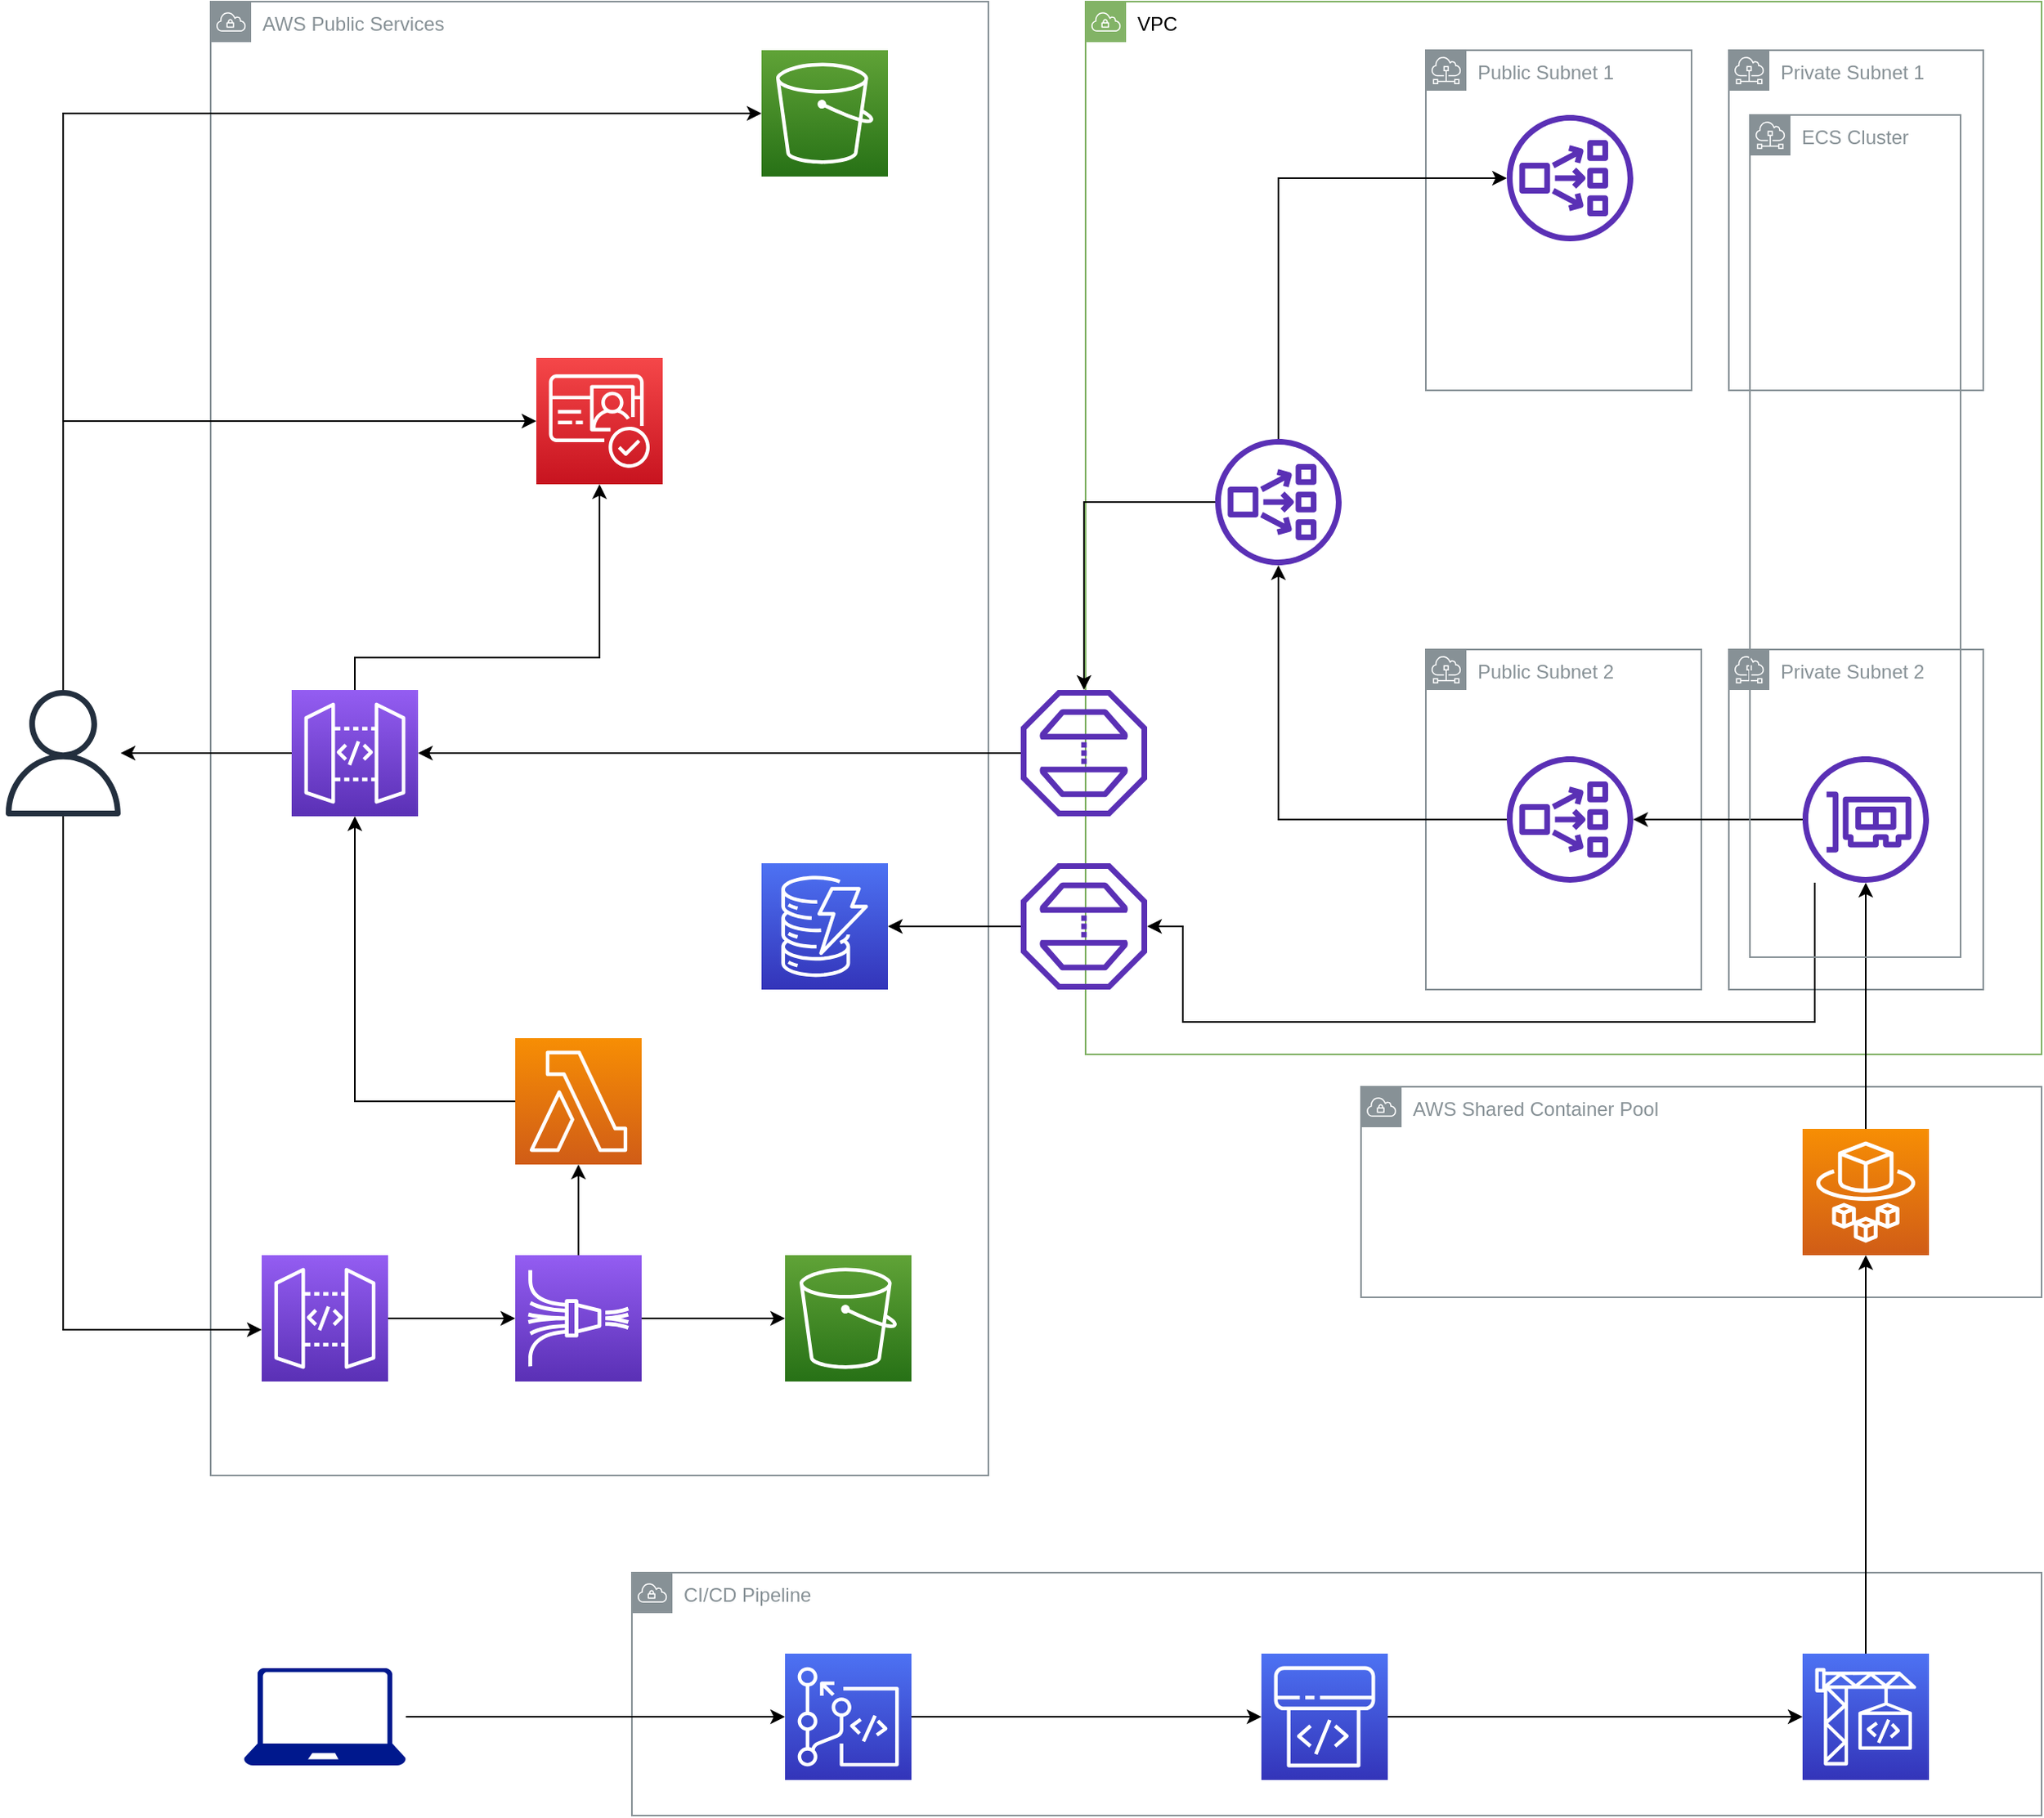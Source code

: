 <mxfile version="13.10.6" type="github">
  <diagram id="kDv7-Yr7B3Lb440SBTyt" name="Page-1">
    <mxGraphModel dx="1730" dy="933" grid="1" gridSize="10" guides="1" tooltips="1" connect="1" arrows="1" fold="1" page="1" pageScale="1" pageWidth="1400" pageHeight="1500" math="0" shadow="0">
      <root>
        <mxCell id="0" />
        <mxCell id="1" parent="0" />
        <mxCell id="qZjEwAZi6zVkStqaSP1n-84" value="Public Subnet 2" style="outlineConnect=0;gradientColor=none;html=1;whiteSpace=wrap;fontSize=12;fontStyle=0;shape=mxgraph.aws4.group;grIcon=mxgraph.aws4.group_subnet;strokeColor=#879196;fillColor=none;verticalAlign=top;align=left;spacingLeft=30;fontColor=#879196;dashed=0;glass=0;" vertex="1" parent="1">
          <mxGeometry x="900" y="450" width="170" height="210" as="geometry" />
        </mxCell>
        <mxCell id="qZjEwAZi6zVkStqaSP1n-80" value="AWS Public Services&lt;br&gt;" style="outlineConnect=0;gradientColor=none;html=1;whiteSpace=wrap;fontSize=12;fontStyle=0;shape=mxgraph.aws4.group;grIcon=mxgraph.aws4.group_vpc;strokeColor=#879196;fillColor=none;verticalAlign=top;align=left;spacingLeft=30;fontColor=#879196;dashed=0;glass=0;" vertex="1" parent="1">
          <mxGeometry x="150" y="50" width="480" height="910" as="geometry" />
        </mxCell>
        <mxCell id="qZjEwAZi6zVkStqaSP1n-34" value="AWS Shared Container Pool" style="outlineConnect=0;gradientColor=none;html=1;whiteSpace=wrap;fontSize=12;fontStyle=0;shape=mxgraph.aws4.group;grIcon=mxgraph.aws4.group_vpc;strokeColor=#879196;fillColor=none;verticalAlign=top;align=left;spacingLeft=30;fontColor=#879196;dashed=0;glass=0;" vertex="1" parent="1">
          <mxGeometry x="860" y="720" width="420" height="130" as="geometry" />
        </mxCell>
        <mxCell id="qZjEwAZi6zVkStqaSP1n-11" value="VPC" style="outlineConnect=0;html=1;whiteSpace=wrap;fontSize=12;fontStyle=0;shape=mxgraph.aws4.group;grIcon=mxgraph.aws4.group_vpc;strokeColor=#82b366;verticalAlign=top;align=left;spacingLeft=30;dashed=0;glass=0;fillColor=none;" vertex="1" parent="1">
          <mxGeometry x="690" y="50" width="590" height="650" as="geometry" />
        </mxCell>
        <mxCell id="qZjEwAZi6zVkStqaSP1n-3" style="edgeStyle=orthogonalEdgeStyle;rounded=0;orthogonalLoop=1;jettySize=auto;html=1;" edge="1" parent="1" source="qZjEwAZi6zVkStqaSP1n-1" target="qZjEwAZi6zVkStqaSP1n-2">
          <mxGeometry relative="1" as="geometry">
            <Array as="points">
              <mxPoint x="59" y="119" />
            </Array>
          </mxGeometry>
        </mxCell>
        <mxCell id="qZjEwAZi6zVkStqaSP1n-100" style="edgeStyle=orthogonalEdgeStyle;rounded=0;orthogonalLoop=1;jettySize=auto;html=1;" edge="1" parent="1" source="qZjEwAZi6zVkStqaSP1n-1" target="qZjEwAZi6zVkStqaSP1n-90">
          <mxGeometry relative="1" as="geometry">
            <Array as="points">
              <mxPoint x="59" y="870" />
              <mxPoint x="221" y="870" />
            </Array>
          </mxGeometry>
        </mxCell>
        <mxCell id="qZjEwAZi6zVkStqaSP1n-1" value="" style="outlineConnect=0;fontColor=#232F3E;gradientColor=none;fillColor=#232F3E;strokeColor=none;dashed=0;verticalLabelPosition=bottom;verticalAlign=top;align=center;html=1;fontSize=12;fontStyle=0;aspect=fixed;pointerEvents=1;shape=mxgraph.aws4.user;" vertex="1" parent="1">
          <mxGeometry x="20" y="475" width="78" height="78" as="geometry" />
        </mxCell>
        <mxCell id="qZjEwAZi6zVkStqaSP1n-2" value="" style="outlineConnect=0;fontColor=#232F3E;gradientColor=#60A337;gradientDirection=north;fillColor=#277116;strokeColor=#ffffff;dashed=0;verticalLabelPosition=bottom;verticalAlign=top;align=center;html=1;fontSize=12;fontStyle=0;aspect=fixed;shape=mxgraph.aws4.resourceIcon;resIcon=mxgraph.aws4.s3;" vertex="1" parent="1">
          <mxGeometry x="490" y="80" width="78" height="78" as="geometry" />
        </mxCell>
        <mxCell id="qZjEwAZi6zVkStqaSP1n-14" value="Public Subnet 1" style="outlineConnect=0;gradientColor=none;html=1;whiteSpace=wrap;fontSize=12;fontStyle=0;shape=mxgraph.aws4.group;grIcon=mxgraph.aws4.group_subnet;strokeColor=#879196;fillColor=none;verticalAlign=top;align=left;spacingLeft=30;fontColor=#879196;dashed=0;glass=0;" vertex="1" parent="1">
          <mxGeometry x="900" y="80" width="164" height="210" as="geometry" />
        </mxCell>
        <mxCell id="qZjEwAZi6zVkStqaSP1n-18" value="Private Subnet 1" style="outlineConnect=0;gradientColor=none;html=1;whiteSpace=wrap;fontSize=12;fontStyle=0;shape=mxgraph.aws4.group;grIcon=mxgraph.aws4.group_subnet;strokeColor=#879196;fillColor=none;verticalAlign=top;align=left;spacingLeft=30;fontColor=#879196;dashed=0;glass=0;" vertex="1" parent="1">
          <mxGeometry x="1087" y="80" width="157" height="210" as="geometry" />
        </mxCell>
        <mxCell id="qZjEwAZi6zVkStqaSP1n-19" value="Private Subnet 2" style="outlineConnect=0;gradientColor=none;html=1;whiteSpace=wrap;fontSize=12;fontStyle=0;shape=mxgraph.aws4.group;grIcon=mxgraph.aws4.group_subnet;strokeColor=#879196;fillColor=none;verticalAlign=top;align=left;spacingLeft=30;fontColor=#879196;dashed=0;glass=0;" vertex="1" parent="1">
          <mxGeometry x="1087" y="450" width="157" height="210" as="geometry" />
        </mxCell>
        <mxCell id="qZjEwAZi6zVkStqaSP1n-85" style="edgeStyle=orthogonalEdgeStyle;rounded=0;orthogonalLoop=1;jettySize=auto;html=1;" edge="1" parent="1" source="qZjEwAZi6zVkStqaSP1n-21" target="qZjEwAZi6zVkStqaSP1n-23">
          <mxGeometry relative="1" as="geometry">
            <Array as="points">
              <mxPoint x="809" y="159" />
            </Array>
          </mxGeometry>
        </mxCell>
        <mxCell id="qZjEwAZi6zVkStqaSP1n-88" style="edgeStyle=orthogonalEdgeStyle;rounded=0;orthogonalLoop=1;jettySize=auto;html=1;" edge="1" parent="1" source="qZjEwAZi6zVkStqaSP1n-21" target="qZjEwAZi6zVkStqaSP1n-68">
          <mxGeometry relative="1" as="geometry" />
        </mxCell>
        <mxCell id="qZjEwAZi6zVkStqaSP1n-21" value="" style="outlineConnect=0;fontColor=#232F3E;gradientColor=none;fillColor=#5A30B5;strokeColor=none;dashed=0;verticalLabelPosition=bottom;verticalAlign=top;align=center;html=1;fontSize=12;fontStyle=0;aspect=fixed;pointerEvents=1;shape=mxgraph.aws4.network_load_balancer;glass=0;" vertex="1" parent="1">
          <mxGeometry x="770" y="320" width="78" height="78" as="geometry" />
        </mxCell>
        <mxCell id="qZjEwAZi6zVkStqaSP1n-87" style="edgeStyle=orthogonalEdgeStyle;rounded=0;orthogonalLoop=1;jettySize=auto;html=1;" edge="1" parent="1" source="qZjEwAZi6zVkStqaSP1n-22" target="qZjEwAZi6zVkStqaSP1n-21">
          <mxGeometry relative="1" as="geometry" />
        </mxCell>
        <mxCell id="qZjEwAZi6zVkStqaSP1n-22" value="" style="outlineConnect=0;fontColor=#232F3E;gradientColor=none;fillColor=#5A30B5;strokeColor=none;dashed=0;verticalLabelPosition=bottom;verticalAlign=top;align=center;html=1;fontSize=12;fontStyle=0;aspect=fixed;pointerEvents=1;shape=mxgraph.aws4.network_load_balancer;glass=0;" vertex="1" parent="1">
          <mxGeometry x="950" y="516" width="78" height="78" as="geometry" />
        </mxCell>
        <mxCell id="qZjEwAZi6zVkStqaSP1n-23" value="" style="outlineConnect=0;fontColor=#232F3E;gradientColor=none;fillColor=#5A30B5;strokeColor=none;dashed=0;verticalLabelPosition=bottom;verticalAlign=top;align=center;html=1;fontSize=12;fontStyle=0;aspect=fixed;pointerEvents=1;shape=mxgraph.aws4.network_load_balancer;glass=0;" vertex="1" parent="1">
          <mxGeometry x="950" y="120" width="78" height="78" as="geometry" />
        </mxCell>
        <mxCell id="qZjEwAZi6zVkStqaSP1n-28" value="" style="outlineConnect=0;fontColor=#232F3E;gradientColor=#F78E04;gradientDirection=north;fillColor=#D05C17;strokeColor=#ffffff;dashed=0;verticalLabelPosition=bottom;verticalAlign=top;align=center;html=1;fontSize=12;fontStyle=0;aspect=fixed;shape=mxgraph.aws4.resourceIcon;resIcon=mxgraph.aws4.fargate;glass=0;" vertex="1" parent="1">
          <mxGeometry x="1132.5" y="746" width="78" height="78" as="geometry" />
        </mxCell>
        <mxCell id="qZjEwAZi6zVkStqaSP1n-39" style="edgeStyle=orthogonalEdgeStyle;rounded=0;orthogonalLoop=1;jettySize=auto;html=1;" edge="1" parent="1" source="qZjEwAZi6zVkStqaSP1n-67" target="qZjEwAZi6zVkStqaSP1n-22">
          <mxGeometry relative="1" as="geometry">
            <mxPoint x="960" y="869" as="sourcePoint" />
            <Array as="points" />
          </mxGeometry>
        </mxCell>
        <mxCell id="qZjEwAZi6zVkStqaSP1n-40" style="edgeStyle=orthogonalEdgeStyle;rounded=0;orthogonalLoop=1;jettySize=auto;html=1;" edge="1" parent="1" source="qZjEwAZi6zVkStqaSP1n-28" target="qZjEwAZi6zVkStqaSP1n-67">
          <mxGeometry relative="1" as="geometry">
            <mxPoint x="1038" y="869.143" as="targetPoint" />
            <Array as="points">
              <mxPoint x="1169" y="749" />
            </Array>
          </mxGeometry>
        </mxCell>
        <mxCell id="qZjEwAZi6zVkStqaSP1n-46" value="CI/CD Pipeline" style="outlineConnect=0;gradientColor=none;html=1;whiteSpace=wrap;fontSize=12;fontStyle=0;shape=mxgraph.aws4.group;grIcon=mxgraph.aws4.group_vpc;strokeColor=#879196;fillColor=none;verticalAlign=top;align=left;spacingLeft=30;fontColor=#879196;dashed=0;glass=0;" vertex="1" parent="1">
          <mxGeometry x="410" y="1020" width="870" height="150" as="geometry" />
        </mxCell>
        <mxCell id="qZjEwAZi6zVkStqaSP1n-54" style="edgeStyle=orthogonalEdgeStyle;rounded=0;orthogonalLoop=1;jettySize=auto;html=1;" edge="1" parent="1" source="qZjEwAZi6zVkStqaSP1n-47" target="qZjEwAZi6zVkStqaSP1n-49">
          <mxGeometry relative="1" as="geometry" />
        </mxCell>
        <mxCell id="qZjEwAZi6zVkStqaSP1n-47" value="" style="aspect=fixed;pointerEvents=1;shadow=0;dashed=0;html=1;strokeColor=none;labelPosition=center;verticalLabelPosition=bottom;verticalAlign=top;align=center;fillColor=#00188D;shape=mxgraph.azure.laptop;glass=0;" vertex="1" parent="1">
          <mxGeometry x="170.5" y="1079" width="100" height="60" as="geometry" />
        </mxCell>
        <mxCell id="qZjEwAZi6zVkStqaSP1n-55" style="edgeStyle=orthogonalEdgeStyle;rounded=0;orthogonalLoop=1;jettySize=auto;html=1;" edge="1" parent="1" source="qZjEwAZi6zVkStqaSP1n-49" target="qZjEwAZi6zVkStqaSP1n-51">
          <mxGeometry relative="1" as="geometry" />
        </mxCell>
        <mxCell id="qZjEwAZi6zVkStqaSP1n-49" value="" style="outlineConnect=0;fontColor=#232F3E;gradientColor=#4D72F3;gradientDirection=north;fillColor=#3334B9;strokeColor=#ffffff;dashed=0;verticalLabelPosition=bottom;verticalAlign=top;align=center;html=1;fontSize=12;fontStyle=0;aspect=fixed;shape=mxgraph.aws4.resourceIcon;resIcon=mxgraph.aws4.codecommit;glass=0;" vertex="1" parent="1">
          <mxGeometry x="504.5" y="1070" width="78" height="78" as="geometry" />
        </mxCell>
        <mxCell id="qZjEwAZi6zVkStqaSP1n-56" style="edgeStyle=orthogonalEdgeStyle;rounded=0;orthogonalLoop=1;jettySize=auto;html=1;" edge="1" parent="1" source="qZjEwAZi6zVkStqaSP1n-51" target="qZjEwAZi6zVkStqaSP1n-52">
          <mxGeometry relative="1" as="geometry" />
        </mxCell>
        <mxCell id="qZjEwAZi6zVkStqaSP1n-51" value="" style="outlineConnect=0;fontColor=#232F3E;gradientColor=#4D72F3;gradientDirection=north;fillColor=#3334B9;strokeColor=#ffffff;dashed=0;verticalLabelPosition=bottom;verticalAlign=top;align=center;html=1;fontSize=12;fontStyle=0;aspect=fixed;shape=mxgraph.aws4.resourceIcon;resIcon=mxgraph.aws4.codepipeline;glass=0;" vertex="1" parent="1">
          <mxGeometry x="798.5" y="1070" width="78" height="78" as="geometry" />
        </mxCell>
        <mxCell id="qZjEwAZi6zVkStqaSP1n-53" style="edgeStyle=orthogonalEdgeStyle;rounded=0;orthogonalLoop=1;jettySize=auto;html=1;" edge="1" parent="1" source="qZjEwAZi6zVkStqaSP1n-52" target="qZjEwAZi6zVkStqaSP1n-28">
          <mxGeometry relative="1" as="geometry" />
        </mxCell>
        <mxCell id="qZjEwAZi6zVkStqaSP1n-52" value="" style="outlineConnect=0;fontColor=#232F3E;gradientColor=#4D72F3;gradientDirection=north;fillColor=#3334B9;strokeColor=#ffffff;dashed=0;verticalLabelPosition=bottom;verticalAlign=top;align=center;html=1;fontSize=12;fontStyle=0;aspect=fixed;shape=mxgraph.aws4.resourceIcon;resIcon=mxgraph.aws4.codebuild;glass=0;" vertex="1" parent="1">
          <mxGeometry x="1132.5" y="1070" width="78" height="78" as="geometry" />
        </mxCell>
        <mxCell id="qZjEwAZi6zVkStqaSP1n-66" style="edgeStyle=orthogonalEdgeStyle;rounded=0;orthogonalLoop=1;jettySize=auto;html=1;" edge="1" parent="1" source="qZjEwAZi6zVkStqaSP1n-60" target="qZjEwAZi6zVkStqaSP1n-62">
          <mxGeometry relative="1" as="geometry" />
        </mxCell>
        <mxCell id="qZjEwAZi6zVkStqaSP1n-60" value="" style="outlineConnect=0;fontColor=#232F3E;gradientColor=none;fillColor=#5A30B5;strokeColor=none;dashed=0;verticalLabelPosition=bottom;verticalAlign=top;align=center;html=1;fontSize=12;fontStyle=0;aspect=fixed;pointerEvents=1;shape=mxgraph.aws4.endpoint;glass=0;direction=south;" vertex="1" parent="1">
          <mxGeometry x="650" y="582" width="78" height="78" as="geometry" />
        </mxCell>
        <mxCell id="qZjEwAZi6zVkStqaSP1n-62" value="" style="outlineConnect=0;fontColor=#232F3E;gradientColor=#4D72F3;gradientDirection=north;fillColor=#3334B9;strokeColor=#ffffff;dashed=0;verticalLabelPosition=bottom;verticalAlign=top;align=center;html=1;fontSize=12;fontStyle=0;aspect=fixed;shape=mxgraph.aws4.resourceIcon;resIcon=mxgraph.aws4.dynamodb;glass=0;" vertex="1" parent="1">
          <mxGeometry x="490" y="582" width="78" height="78" as="geometry" />
        </mxCell>
        <mxCell id="qZjEwAZi6zVkStqaSP1n-104" style="edgeStyle=orthogonalEdgeStyle;rounded=0;orthogonalLoop=1;jettySize=auto;html=1;" edge="1" parent="1" source="qZjEwAZi6zVkStqaSP1n-67" target="qZjEwAZi6zVkStqaSP1n-60">
          <mxGeometry relative="1" as="geometry">
            <Array as="points">
              <mxPoint x="1140" y="680" />
              <mxPoint x="750" y="680" />
              <mxPoint x="750" y="621" />
            </Array>
          </mxGeometry>
        </mxCell>
        <mxCell id="qZjEwAZi6zVkStqaSP1n-67" value="" style="outlineConnect=0;fontColor=#232F3E;gradientColor=none;fillColor=#5A30B5;strokeColor=none;dashed=0;verticalLabelPosition=bottom;verticalAlign=top;align=center;html=1;fontSize=12;fontStyle=0;aspect=fixed;pointerEvents=1;shape=mxgraph.aws4.elastic_network_interface;glass=0;" vertex="1" parent="1">
          <mxGeometry x="1132.5" y="516" width="78" height="78" as="geometry" />
        </mxCell>
        <mxCell id="qZjEwAZi6zVkStqaSP1n-72" style="edgeStyle=orthogonalEdgeStyle;rounded=0;orthogonalLoop=1;jettySize=auto;html=1;" edge="1" parent="1" source="qZjEwAZi6zVkStqaSP1n-68" target="qZjEwAZi6zVkStqaSP1n-71">
          <mxGeometry relative="1" as="geometry" />
        </mxCell>
        <mxCell id="qZjEwAZi6zVkStqaSP1n-68" value="" style="outlineConnect=0;fontColor=#232F3E;gradientColor=none;fillColor=#5A30B5;strokeColor=none;dashed=0;verticalLabelPosition=bottom;verticalAlign=top;align=center;html=1;fontSize=12;fontStyle=0;aspect=fixed;pointerEvents=1;shape=mxgraph.aws4.endpoint;glass=0;direction=south;" vertex="1" parent="1">
          <mxGeometry x="650" y="475" width="78" height="78" as="geometry" />
        </mxCell>
        <mxCell id="qZjEwAZi6zVkStqaSP1n-73" value="" style="edgeStyle=orthogonalEdgeStyle;rounded=0;orthogonalLoop=1;jettySize=auto;html=1;" edge="1" parent="1" source="qZjEwAZi6zVkStqaSP1n-71" target="qZjEwAZi6zVkStqaSP1n-1">
          <mxGeometry relative="1" as="geometry" />
        </mxCell>
        <mxCell id="qZjEwAZi6zVkStqaSP1n-103" style="edgeStyle=orthogonalEdgeStyle;rounded=0;orthogonalLoop=1;jettySize=auto;html=1;" edge="1" parent="1" source="qZjEwAZi6zVkStqaSP1n-71" target="qZjEwAZi6zVkStqaSP1n-74">
          <mxGeometry relative="1" as="geometry">
            <Array as="points">
              <mxPoint x="239" y="455" />
              <mxPoint x="390" y="455" />
            </Array>
          </mxGeometry>
        </mxCell>
        <mxCell id="qZjEwAZi6zVkStqaSP1n-71" value="" style="outlineConnect=0;fontColor=#232F3E;gradientColor=#945DF2;gradientDirection=north;fillColor=#5A30B5;strokeColor=#ffffff;dashed=0;verticalLabelPosition=bottom;verticalAlign=top;align=center;html=1;fontSize=12;fontStyle=0;aspect=fixed;shape=mxgraph.aws4.resourceIcon;resIcon=mxgraph.aws4.api_gateway;glass=0;" vertex="1" parent="1">
          <mxGeometry x="200" y="475" width="78" height="78" as="geometry" />
        </mxCell>
        <mxCell id="qZjEwAZi6zVkStqaSP1n-74" value="" style="outlineConnect=0;fontColor=#232F3E;gradientColor=#F54749;gradientDirection=north;fillColor=#C7131F;strokeColor=#ffffff;dashed=0;verticalLabelPosition=bottom;verticalAlign=top;align=center;html=1;fontSize=12;fontStyle=0;aspect=fixed;shape=mxgraph.aws4.resourceIcon;resIcon=mxgraph.aws4.cognito;glass=0;" vertex="1" parent="1">
          <mxGeometry x="351" y="270" width="78" height="78" as="geometry" />
        </mxCell>
        <mxCell id="qZjEwAZi6zVkStqaSP1n-78" value="" style="endArrow=classic;html=1;rounded=0;" edge="1" parent="1" source="qZjEwAZi6zVkStqaSP1n-1" target="qZjEwAZi6zVkStqaSP1n-74">
          <mxGeometry width="50" height="50" relative="1" as="geometry">
            <mxPoint x="480" y="520" as="sourcePoint" />
            <mxPoint x="530" y="470" as="targetPoint" />
            <Array as="points">
              <mxPoint x="59" y="309" />
            </Array>
          </mxGeometry>
        </mxCell>
        <mxCell id="qZjEwAZi6zVkStqaSP1n-89" value="" style="outlineConnect=0;fontColor=#232F3E;gradientColor=#60A337;gradientDirection=north;fillColor=#277116;strokeColor=#ffffff;dashed=0;verticalLabelPosition=bottom;verticalAlign=top;align=center;html=1;fontSize=12;fontStyle=0;aspect=fixed;shape=mxgraph.aws4.resourceIcon;resIcon=mxgraph.aws4.s3;" vertex="1" parent="1">
          <mxGeometry x="504.5" y="824" width="78" height="78" as="geometry" />
        </mxCell>
        <mxCell id="qZjEwAZi6zVkStqaSP1n-94" value="" style="edgeStyle=orthogonalEdgeStyle;rounded=0;orthogonalLoop=1;jettySize=auto;html=1;" edge="1" parent="1" source="qZjEwAZi6zVkStqaSP1n-90" target="qZjEwAZi6zVkStqaSP1n-91">
          <mxGeometry relative="1" as="geometry" />
        </mxCell>
        <mxCell id="qZjEwAZi6zVkStqaSP1n-90" value="" style="outlineConnect=0;fontColor=#232F3E;gradientColor=#945DF2;gradientDirection=north;fillColor=#5A30B5;strokeColor=#ffffff;dashed=0;verticalLabelPosition=bottom;verticalAlign=top;align=center;html=1;fontSize=12;fontStyle=0;aspect=fixed;shape=mxgraph.aws4.resourceIcon;resIcon=mxgraph.aws4.api_gateway;glass=0;" vertex="1" parent="1">
          <mxGeometry x="181.5" y="824" width="78" height="78" as="geometry" />
        </mxCell>
        <mxCell id="qZjEwAZi6zVkStqaSP1n-95" value="" style="edgeStyle=orthogonalEdgeStyle;rounded=0;orthogonalLoop=1;jettySize=auto;html=1;" edge="1" parent="1" source="qZjEwAZi6zVkStqaSP1n-91" target="qZjEwAZi6zVkStqaSP1n-89">
          <mxGeometry relative="1" as="geometry" />
        </mxCell>
        <mxCell id="qZjEwAZi6zVkStqaSP1n-96" value="" style="edgeStyle=orthogonalEdgeStyle;rounded=0;orthogonalLoop=1;jettySize=auto;html=1;" edge="1" parent="1" source="qZjEwAZi6zVkStqaSP1n-91" target="qZjEwAZi6zVkStqaSP1n-92">
          <mxGeometry relative="1" as="geometry" />
        </mxCell>
        <mxCell id="qZjEwAZi6zVkStqaSP1n-91" value="" style="outlineConnect=0;fontColor=#232F3E;gradientColor=#945DF2;gradientDirection=north;fillColor=#5A30B5;strokeColor=#ffffff;dashed=0;verticalLabelPosition=bottom;verticalAlign=top;align=center;html=1;fontSize=12;fontStyle=0;aspect=fixed;shape=mxgraph.aws4.resourceIcon;resIcon=mxgraph.aws4.kinesis_data_firehose;glass=0;" vertex="1" parent="1">
          <mxGeometry x="338" y="824" width="78" height="78" as="geometry" />
        </mxCell>
        <mxCell id="qZjEwAZi6zVkStqaSP1n-105" style="edgeStyle=orthogonalEdgeStyle;rounded=0;orthogonalLoop=1;jettySize=auto;html=1;" edge="1" parent="1" source="qZjEwAZi6zVkStqaSP1n-92" target="qZjEwAZi6zVkStqaSP1n-71">
          <mxGeometry relative="1" as="geometry" />
        </mxCell>
        <mxCell id="qZjEwAZi6zVkStqaSP1n-92" value="" style="outlineConnect=0;fontColor=#232F3E;gradientColor=#F78E04;gradientDirection=north;fillColor=#D05C17;strokeColor=#ffffff;dashed=0;verticalLabelPosition=bottom;verticalAlign=top;align=center;html=1;fontSize=12;fontStyle=0;aspect=fixed;shape=mxgraph.aws4.resourceIcon;resIcon=mxgraph.aws4.lambda;glass=0;" vertex="1" parent="1">
          <mxGeometry x="338" y="690" width="78" height="78" as="geometry" />
        </mxCell>
        <mxCell id="qZjEwAZi6zVkStqaSP1n-109" value="ECS Cluster" style="outlineConnect=0;gradientColor=none;html=1;whiteSpace=wrap;fontSize=12;fontStyle=0;shape=mxgraph.aws4.group;grIcon=mxgraph.aws4.group_subnet;strokeColor=#879196;fillColor=none;verticalAlign=top;align=left;spacingLeft=30;fontColor=#879196;dashed=0;glass=0;" vertex="1" parent="1">
          <mxGeometry x="1100" y="120" width="130" height="520" as="geometry" />
        </mxCell>
      </root>
    </mxGraphModel>
  </diagram>
</mxfile>
